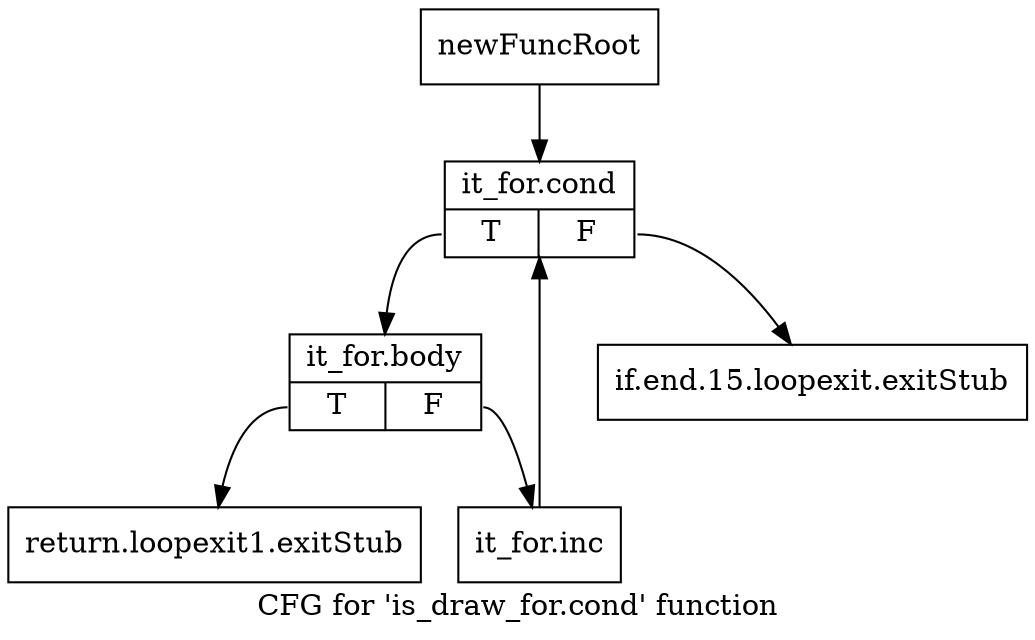 digraph "CFG for 'is_draw_for.cond' function" {
	label="CFG for 'is_draw_for.cond' function";

	Node0xfaec00 [shape=record,label="{newFuncRoot}"];
	Node0xfaec00 -> Node0xfaecf0;
	Node0xfaec50 [shape=record,label="{if.end.15.loopexit.exitStub}"];
	Node0xfaeca0 [shape=record,label="{return.loopexit1.exitStub}"];
	Node0xfaecf0 [shape=record,label="{it_for.cond|{<s0>T|<s1>F}}"];
	Node0xfaecf0:s0 -> Node0xfaed40;
	Node0xfaecf0:s1 -> Node0xfaec50;
	Node0xfaed40 [shape=record,label="{it_for.body|{<s0>T|<s1>F}}"];
	Node0xfaed40:s0 -> Node0xfaeca0;
	Node0xfaed40:s1 -> Node0xfaed90;
	Node0xfaed90 [shape=record,label="{it_for.inc}"];
	Node0xfaed90 -> Node0xfaecf0;
}
